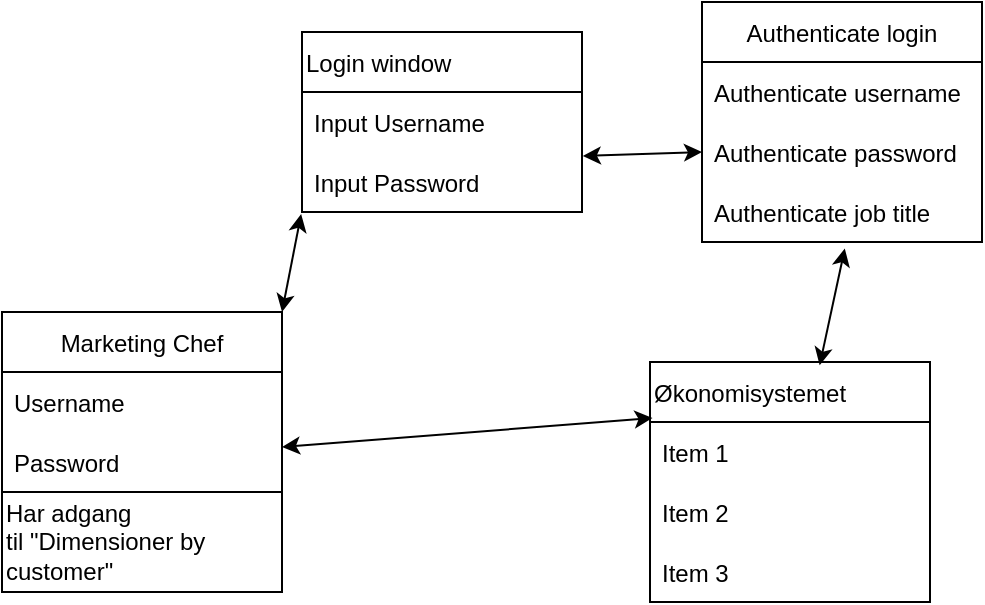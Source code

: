 <mxfile version="15.6.2" type="github">
  <diagram id="BPPgYQ7aJnhBtWj9r9Vd" name="Page-1">
    <mxGraphModel dx="780" dy="528" grid="1" gridSize="10" guides="1" tooltips="1" connect="1" arrows="1" fold="1" page="1" pageScale="1" pageWidth="827" pageHeight="1169" math="0" shadow="0">
      <root>
        <mxCell id="0" />
        <mxCell id="1" parent="0" />
        <mxCell id="Xdd1MG7KMLEwVtFoZfJ8-1" value="Marketing Chef" style="swimlane;fontStyle=0;childLayout=stackLayout;horizontal=1;startSize=30;horizontalStack=0;resizeParent=1;resizeParentMax=0;resizeLast=0;collapsible=1;marginBottom=0;" vertex="1" parent="1">
          <mxGeometry x="90" y="170" width="140" height="90" as="geometry" />
        </mxCell>
        <mxCell id="Xdd1MG7KMLEwVtFoZfJ8-2" value="Username" style="text;strokeColor=none;fillColor=none;align=left;verticalAlign=middle;spacingLeft=4;spacingRight=4;overflow=hidden;points=[[0,0.5],[1,0.5]];portConstraint=eastwest;rotatable=0;" vertex="1" parent="Xdd1MG7KMLEwVtFoZfJ8-1">
          <mxGeometry y="30" width="140" height="30" as="geometry" />
        </mxCell>
        <mxCell id="Xdd1MG7KMLEwVtFoZfJ8-15" value="Password" style="text;strokeColor=none;fillColor=none;align=left;verticalAlign=middle;spacingLeft=4;spacingRight=4;overflow=hidden;points=[[0,0.5],[1,0.5]];portConstraint=eastwest;rotatable=0;" vertex="1" parent="Xdd1MG7KMLEwVtFoZfJ8-1">
          <mxGeometry y="60" width="140" height="30" as="geometry" />
        </mxCell>
        <mxCell id="Xdd1MG7KMLEwVtFoZfJ8-5" value="Authenticate login" style="swimlane;fontStyle=0;childLayout=stackLayout;horizontal=1;startSize=30;horizontalStack=0;resizeParent=1;resizeParentMax=0;resizeLast=0;collapsible=1;marginBottom=0;" vertex="1" parent="1">
          <mxGeometry x="440" y="15" width="140" height="120" as="geometry" />
        </mxCell>
        <mxCell id="Xdd1MG7KMLEwVtFoZfJ8-6" value="Authenticate username" style="text;strokeColor=none;fillColor=none;align=left;verticalAlign=middle;spacingLeft=4;spacingRight=4;overflow=hidden;points=[[0,0.5],[1,0.5]];portConstraint=eastwest;rotatable=0;" vertex="1" parent="Xdd1MG7KMLEwVtFoZfJ8-5">
          <mxGeometry y="30" width="140" height="30" as="geometry" />
        </mxCell>
        <mxCell id="Xdd1MG7KMLEwVtFoZfJ8-7" value="Authenticate password" style="text;strokeColor=none;fillColor=none;align=left;verticalAlign=middle;spacingLeft=4;spacingRight=4;overflow=hidden;points=[[0,0.5],[1,0.5]];portConstraint=eastwest;rotatable=0;" vertex="1" parent="Xdd1MG7KMLEwVtFoZfJ8-5">
          <mxGeometry y="60" width="140" height="30" as="geometry" />
        </mxCell>
        <mxCell id="Xdd1MG7KMLEwVtFoZfJ8-28" value="Authenticate job title" style="text;strokeColor=none;fillColor=none;align=left;verticalAlign=middle;spacingLeft=4;spacingRight=4;overflow=hidden;points=[[0,0.5],[1,0.5]];portConstraint=eastwest;rotatable=0;" vertex="1" parent="Xdd1MG7KMLEwVtFoZfJ8-5">
          <mxGeometry y="90" width="140" height="30" as="geometry" />
        </mxCell>
        <mxCell id="Xdd1MG7KMLEwVtFoZfJ8-10" value="Har adgang til&lt;span style=&quot;text-align: center&quot;&gt;&amp;nbsp;&quot;Dimensioner by customer&quot;&lt;/span&gt;" style="rounded=0;whiteSpace=wrap;html=1;align=left;" vertex="1" parent="1">
          <mxGeometry x="90" y="260" width="140" height="50" as="geometry" />
        </mxCell>
        <mxCell id="Xdd1MG7KMLEwVtFoZfJ8-19" value="Økonomisystemet" style="swimlane;fontStyle=0;childLayout=stackLayout;horizontal=1;startSize=30;horizontalStack=0;resizeParent=1;resizeParentMax=0;resizeLast=0;collapsible=1;marginBottom=0;align=left;" vertex="1" parent="1">
          <mxGeometry x="414" y="195" width="140" height="120" as="geometry" />
        </mxCell>
        <mxCell id="Xdd1MG7KMLEwVtFoZfJ8-20" value="Item 1" style="text;strokeColor=none;fillColor=none;align=left;verticalAlign=middle;spacingLeft=4;spacingRight=4;overflow=hidden;points=[[0,0.5],[1,0.5]];portConstraint=eastwest;rotatable=0;" vertex="1" parent="Xdd1MG7KMLEwVtFoZfJ8-19">
          <mxGeometry y="30" width="140" height="30" as="geometry" />
        </mxCell>
        <mxCell id="Xdd1MG7KMLEwVtFoZfJ8-21" value="Item 2" style="text;strokeColor=none;fillColor=none;align=left;verticalAlign=middle;spacingLeft=4;spacingRight=4;overflow=hidden;points=[[0,0.5],[1,0.5]];portConstraint=eastwest;rotatable=0;" vertex="1" parent="Xdd1MG7KMLEwVtFoZfJ8-19">
          <mxGeometry y="60" width="140" height="30" as="geometry" />
        </mxCell>
        <mxCell id="Xdd1MG7KMLEwVtFoZfJ8-22" value="Item 3" style="text;strokeColor=none;fillColor=none;align=left;verticalAlign=middle;spacingLeft=4;spacingRight=4;overflow=hidden;points=[[0,0.5],[1,0.5]];portConstraint=eastwest;rotatable=0;" vertex="1" parent="Xdd1MG7KMLEwVtFoZfJ8-19">
          <mxGeometry y="90" width="140" height="30" as="geometry" />
        </mxCell>
        <mxCell id="Xdd1MG7KMLEwVtFoZfJ8-23" value="Login window" style="swimlane;fontStyle=0;childLayout=stackLayout;horizontal=1;startSize=30;horizontalStack=0;resizeParent=1;resizeParentMax=0;resizeLast=0;collapsible=1;marginBottom=0;align=left;" vertex="1" parent="1">
          <mxGeometry x="240" y="30" width="140" height="90" as="geometry" />
        </mxCell>
        <mxCell id="Xdd1MG7KMLEwVtFoZfJ8-24" value="Input Username" style="text;strokeColor=none;fillColor=none;align=left;verticalAlign=middle;spacingLeft=4;spacingRight=4;overflow=hidden;points=[[0,0.5],[1,0.5]];portConstraint=eastwest;rotatable=0;" vertex="1" parent="Xdd1MG7KMLEwVtFoZfJ8-23">
          <mxGeometry y="30" width="140" height="30" as="geometry" />
        </mxCell>
        <mxCell id="Xdd1MG7KMLEwVtFoZfJ8-25" value="Input Password" style="text;strokeColor=none;fillColor=none;align=left;verticalAlign=middle;spacingLeft=4;spacingRight=4;overflow=hidden;points=[[0,0.5],[1,0.5]];portConstraint=eastwest;rotatable=0;" vertex="1" parent="Xdd1MG7KMLEwVtFoZfJ8-23">
          <mxGeometry y="60" width="140" height="30" as="geometry" />
        </mxCell>
        <mxCell id="Xdd1MG7KMLEwVtFoZfJ8-29" value="" style="endArrow=classic;startArrow=classic;html=1;rounded=0;exitX=1;exitY=0.75;exitDx=0;exitDy=0;entryX=0.009;entryY=-0.067;entryDx=0;entryDy=0;entryPerimeter=0;" edge="1" parent="1" source="Xdd1MG7KMLEwVtFoZfJ8-1" target="Xdd1MG7KMLEwVtFoZfJ8-20">
          <mxGeometry width="50" height="50" relative="1" as="geometry">
            <mxPoint x="400" y="240" as="sourcePoint" />
            <mxPoint x="450" y="190" as="targetPoint" />
          </mxGeometry>
        </mxCell>
        <mxCell id="Xdd1MG7KMLEwVtFoZfJ8-30" value="" style="endArrow=classic;startArrow=classic;html=1;rounded=0;entryX=-0.003;entryY=1.034;entryDx=0;entryDy=0;entryPerimeter=0;exitX=1;exitY=0;exitDx=0;exitDy=0;" edge="1" parent="1" source="Xdd1MG7KMLEwVtFoZfJ8-1" target="Xdd1MG7KMLEwVtFoZfJ8-25">
          <mxGeometry width="50" height="50" relative="1" as="geometry">
            <mxPoint x="400" y="240" as="sourcePoint" />
            <mxPoint x="450" y="190" as="targetPoint" />
          </mxGeometry>
        </mxCell>
        <mxCell id="Xdd1MG7KMLEwVtFoZfJ8-32" value="" style="endArrow=classic;startArrow=classic;html=1;rounded=0;entryX=0;entryY=0.5;entryDx=0;entryDy=0;exitX=1.003;exitY=1.067;exitDx=0;exitDy=0;exitPerimeter=0;" edge="1" parent="1" source="Xdd1MG7KMLEwVtFoZfJ8-24" target="Xdd1MG7KMLEwVtFoZfJ8-7">
          <mxGeometry width="50" height="50" relative="1" as="geometry">
            <mxPoint x="400" y="240" as="sourcePoint" />
            <mxPoint x="450" y="190" as="targetPoint" />
          </mxGeometry>
        </mxCell>
        <mxCell id="Xdd1MG7KMLEwVtFoZfJ8-34" value="" style="endArrow=classic;startArrow=classic;html=1;rounded=0;entryX=0.51;entryY=1.109;entryDx=0;entryDy=0;entryPerimeter=0;exitX=0.606;exitY=0.014;exitDx=0;exitDy=0;exitPerimeter=0;" edge="1" parent="1" source="Xdd1MG7KMLEwVtFoZfJ8-19" target="Xdd1MG7KMLEwVtFoZfJ8-28">
          <mxGeometry width="50" height="50" relative="1" as="geometry">
            <mxPoint x="400" y="240" as="sourcePoint" />
            <mxPoint x="450" y="190" as="targetPoint" />
          </mxGeometry>
        </mxCell>
      </root>
    </mxGraphModel>
  </diagram>
</mxfile>
